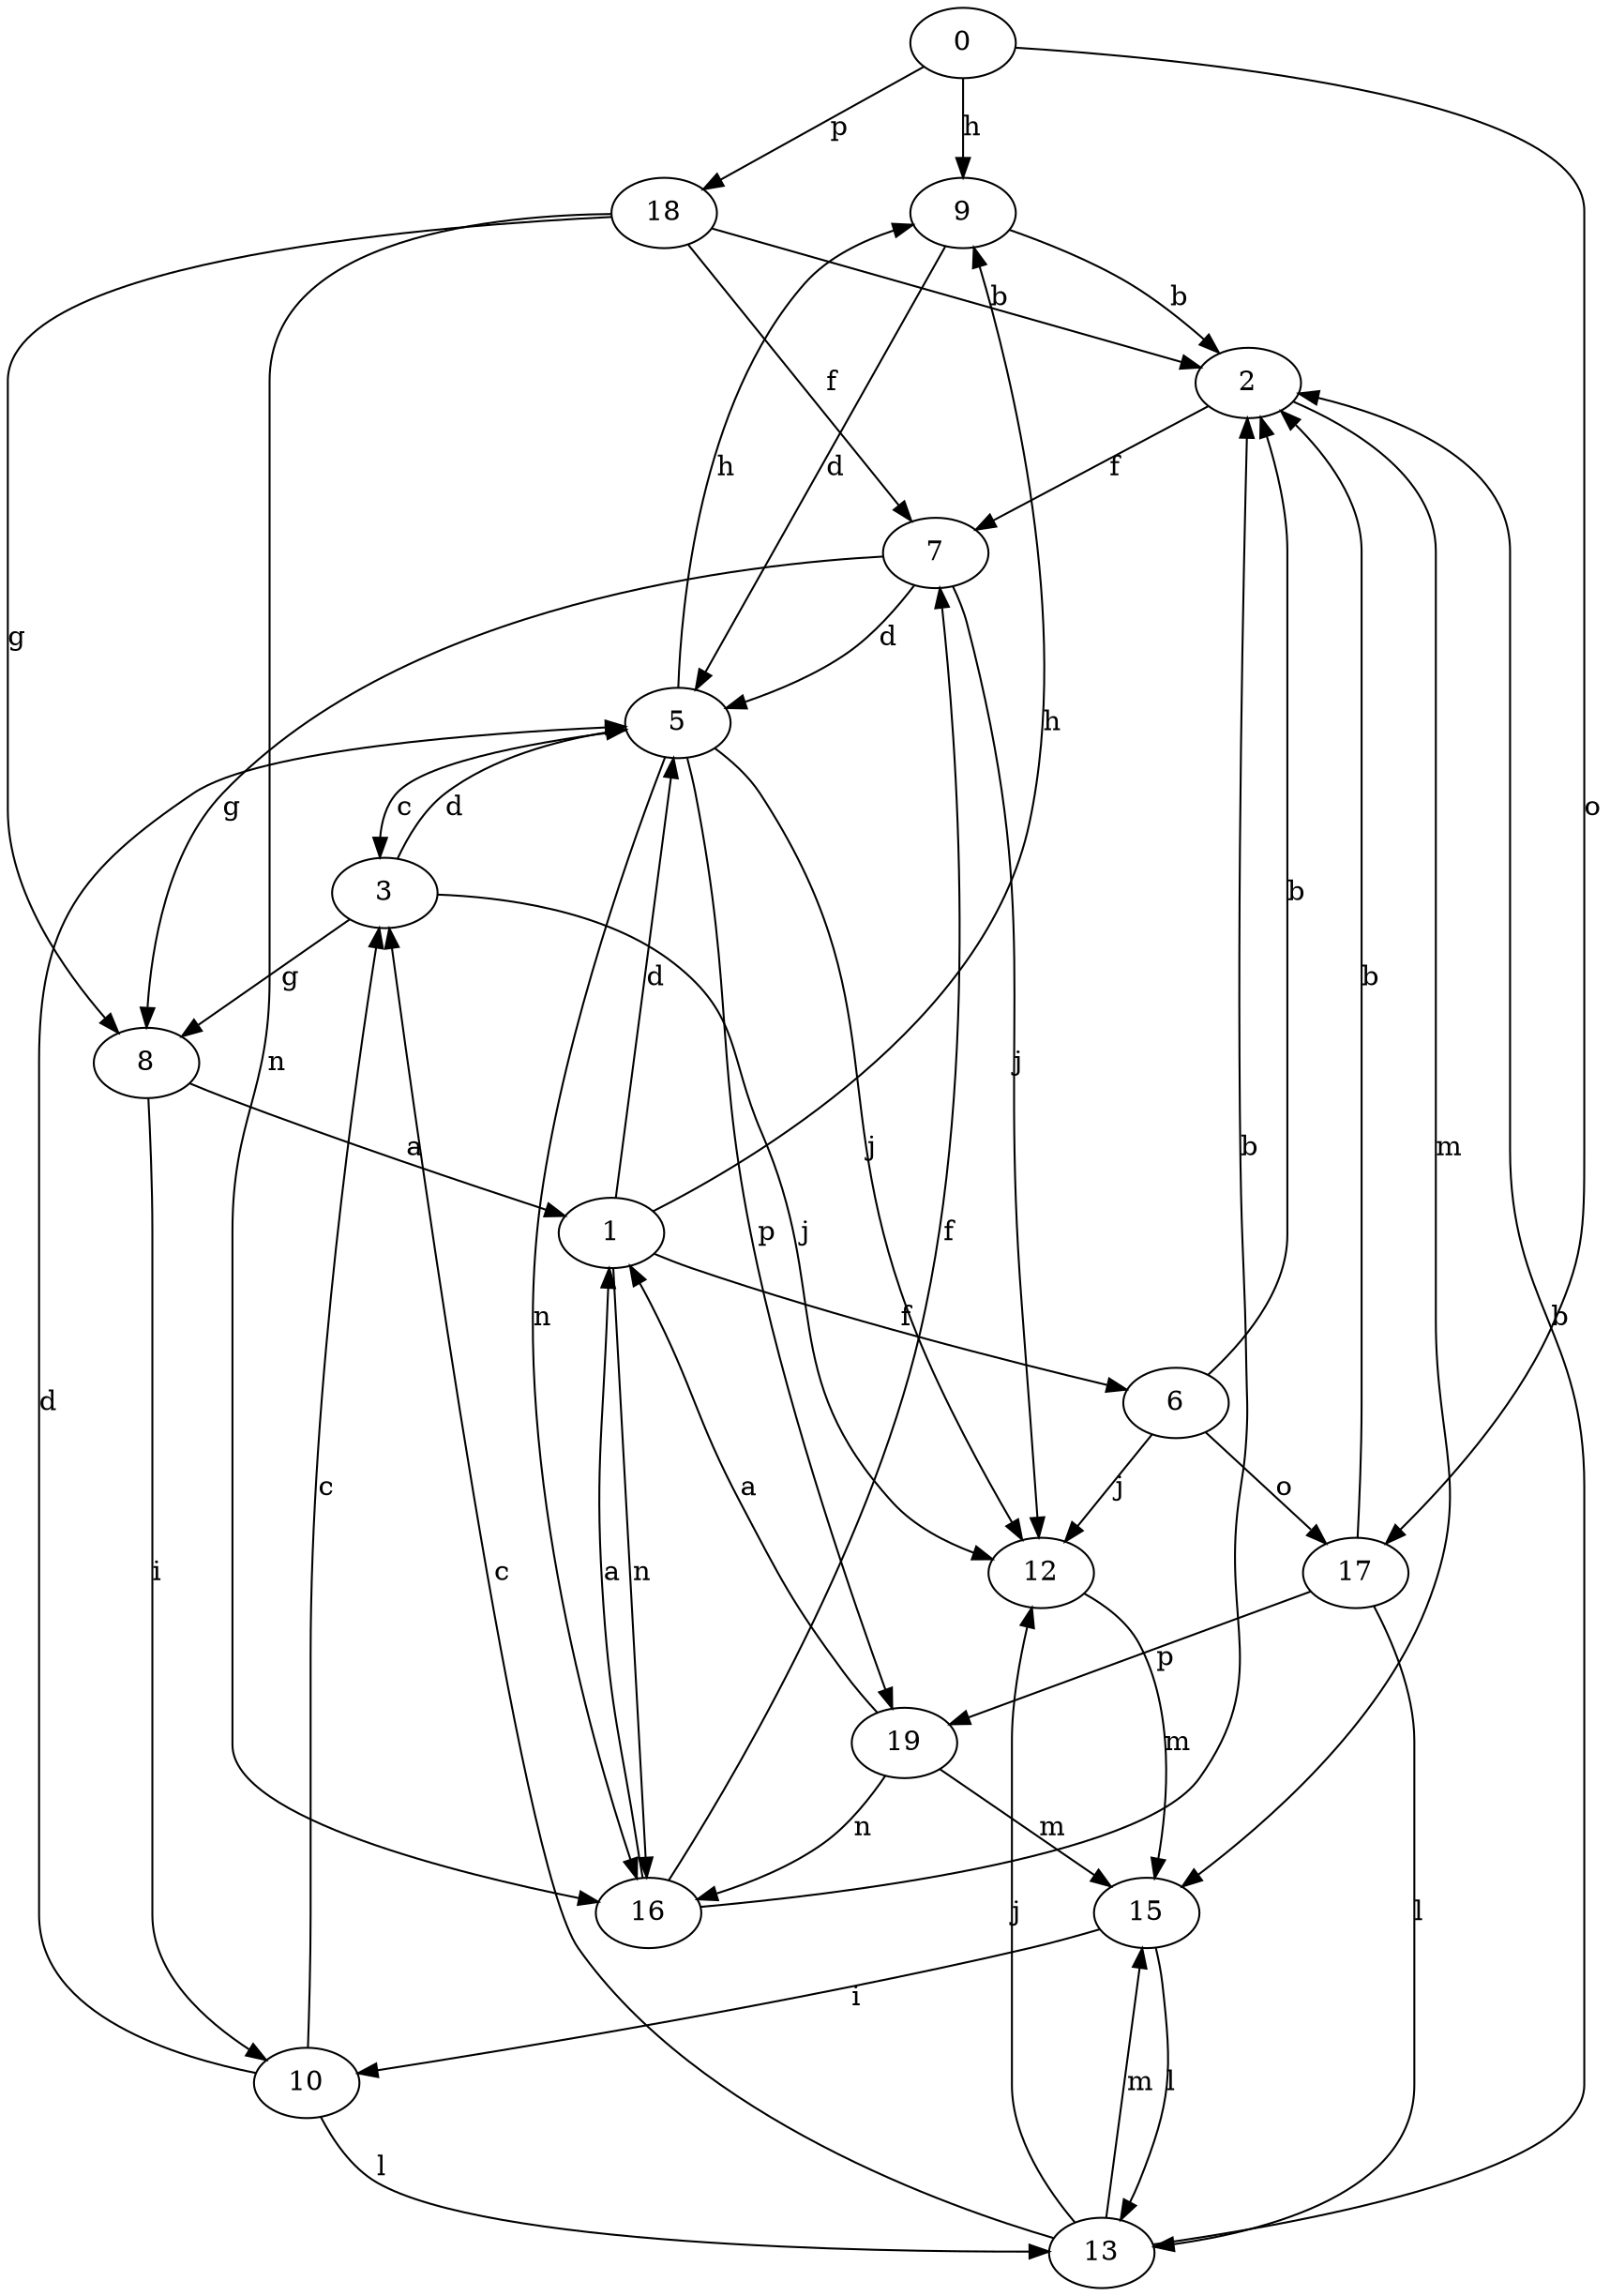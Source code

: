 strict digraph  {
0;
1;
2;
3;
5;
6;
7;
8;
9;
10;
12;
13;
15;
16;
17;
18;
19;
0 -> 9  [label=h];
0 -> 17  [label=o];
0 -> 18  [label=p];
1 -> 5  [label=d];
1 -> 6  [label=f];
1 -> 9  [label=h];
1 -> 16  [label=n];
2 -> 7  [label=f];
2 -> 15  [label=m];
3 -> 5  [label=d];
3 -> 8  [label=g];
3 -> 12  [label=j];
5 -> 3  [label=c];
5 -> 9  [label=h];
5 -> 12  [label=j];
5 -> 16  [label=n];
5 -> 19  [label=p];
6 -> 2  [label=b];
6 -> 12  [label=j];
6 -> 17  [label=o];
7 -> 5  [label=d];
7 -> 8  [label=g];
7 -> 12  [label=j];
8 -> 1  [label=a];
8 -> 10  [label=i];
9 -> 2  [label=b];
9 -> 5  [label=d];
10 -> 3  [label=c];
10 -> 5  [label=d];
10 -> 13  [label=l];
12 -> 15  [label=m];
13 -> 2  [label=b];
13 -> 3  [label=c];
13 -> 12  [label=j];
13 -> 15  [label=m];
15 -> 10  [label=i];
15 -> 13  [label=l];
16 -> 1  [label=a];
16 -> 2  [label=b];
16 -> 7  [label=f];
17 -> 2  [label=b];
17 -> 13  [label=l];
17 -> 19  [label=p];
18 -> 2  [label=b];
18 -> 7  [label=f];
18 -> 8  [label=g];
18 -> 16  [label=n];
19 -> 1  [label=a];
19 -> 15  [label=m];
19 -> 16  [label=n];
}
